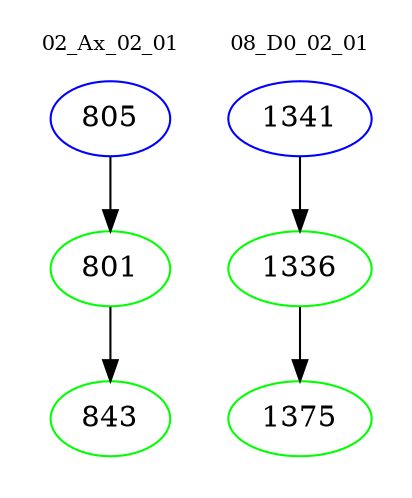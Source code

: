digraph{
subgraph cluster_0 {
color = white
label = "02_Ax_02_01";
fontsize=10;
T0_805 [label="805", color="blue"]
T0_805 -> T0_801 [color="black"]
T0_801 [label="801", color="green"]
T0_801 -> T0_843 [color="black"]
T0_843 [label="843", color="green"]
}
subgraph cluster_1 {
color = white
label = "08_D0_02_01";
fontsize=10;
T1_1341 [label="1341", color="blue"]
T1_1341 -> T1_1336 [color="black"]
T1_1336 [label="1336", color="green"]
T1_1336 -> T1_1375 [color="black"]
T1_1375 [label="1375", color="green"]
}
}
